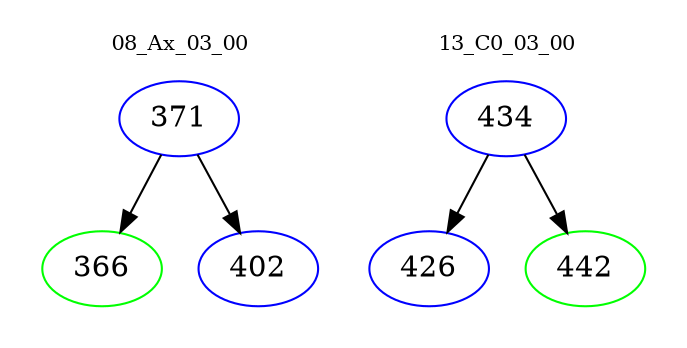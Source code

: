 digraph{
subgraph cluster_0 {
color = white
label = "08_Ax_03_00";
fontsize=10;
T0_371 [label="371", color="blue"]
T0_371 -> T0_366 [color="black"]
T0_366 [label="366", color="green"]
T0_371 -> T0_402 [color="black"]
T0_402 [label="402", color="blue"]
}
subgraph cluster_1 {
color = white
label = "13_C0_03_00";
fontsize=10;
T1_434 [label="434", color="blue"]
T1_434 -> T1_426 [color="black"]
T1_426 [label="426", color="blue"]
T1_434 -> T1_442 [color="black"]
T1_442 [label="442", color="green"]
}
}
